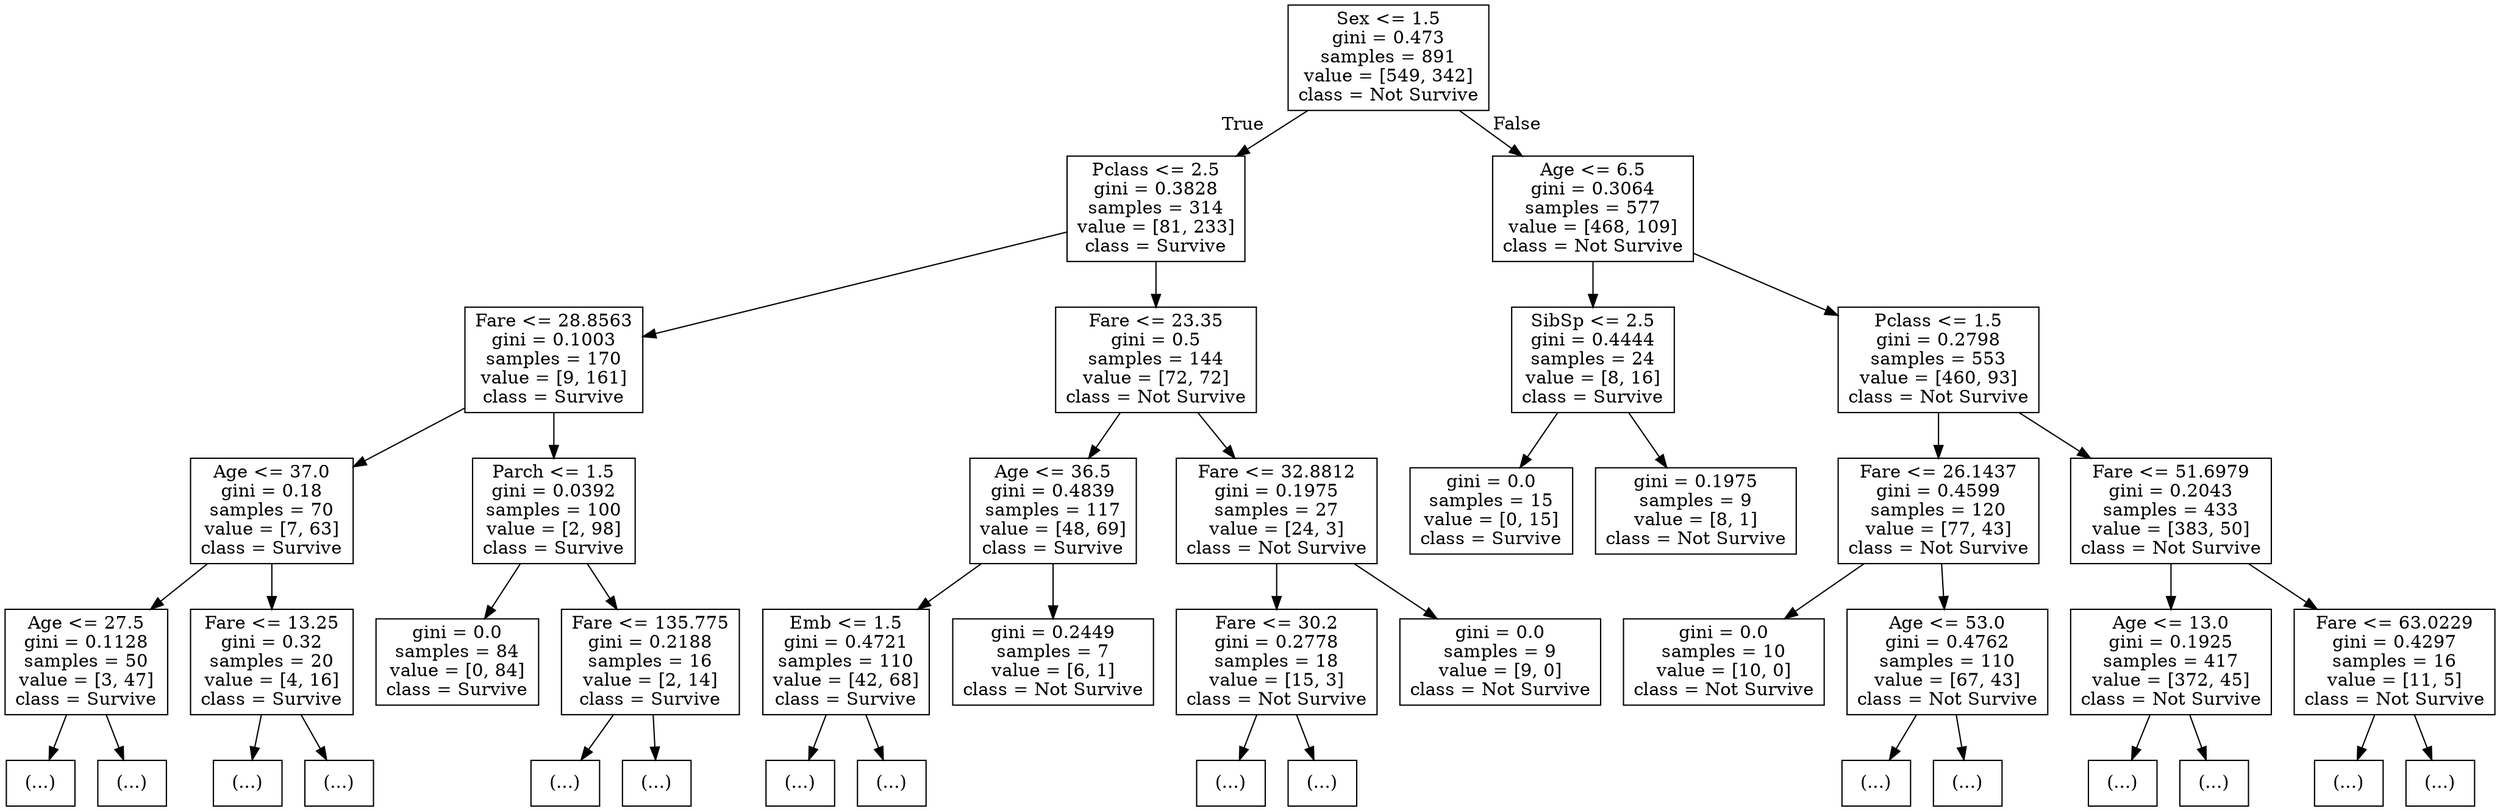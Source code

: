 digraph Tree {
node [shape=box] ;
0 [label="Sex <= 1.5\ngini = 0.473\nsamples = 891\nvalue = [549, 342]\nclass = Not Survive"] ;
1 [label="Pclass <= 2.5\ngini = 0.3828\nsamples = 314\nvalue = [81, 233]\nclass = Survive"] ;
0 -> 1 [labeldistance=2.5, labelangle=45, headlabel="True"] ;
2 [label="Fare <= 28.8563\ngini = 0.1003\nsamples = 170\nvalue = [9, 161]\nclass = Survive"] ;
1 -> 2 ;
3 [label="Age <= 37.0\ngini = 0.18\nsamples = 70\nvalue = [7, 63]\nclass = Survive"] ;
2 -> 3 ;
4 [label="Age <= 27.5\ngini = 0.1128\nsamples = 50\nvalue = [3, 47]\nclass = Survive"] ;
3 -> 4 ;
5 [label="(...)"] ;
4 -> 5 ;
8 [label="(...)"] ;
4 -> 8 ;
9 [label="Fare <= 13.25\ngini = 0.32\nsamples = 20\nvalue = [4, 16]\nclass = Survive"] ;
3 -> 9 ;
10 [label="(...)"] ;
9 -> 10 ;
11 [label="(...)"] ;
9 -> 11 ;
14 [label="Parch <= 1.5\ngini = 0.0392\nsamples = 100\nvalue = [2, 98]\nclass = Survive"] ;
2 -> 14 ;
15 [label="gini = 0.0\nsamples = 84\nvalue = [0, 84]\nclass = Survive"] ;
14 -> 15 ;
16 [label="Fare <= 135.775\ngini = 0.2188\nsamples = 16\nvalue = [2, 14]\nclass = Survive"] ;
14 -> 16 ;
17 [label="(...)"] ;
16 -> 17 ;
18 [label="(...)"] ;
16 -> 18 ;
19 [label="Fare <= 23.35\ngini = 0.5\nsamples = 144\nvalue = [72, 72]\nclass = Not Survive"] ;
1 -> 19 ;
20 [label="Age <= 36.5\ngini = 0.4839\nsamples = 117\nvalue = [48, 69]\nclass = Survive"] ;
19 -> 20 ;
21 [label="Emb <= 1.5\ngini = 0.4721\nsamples = 110\nvalue = [42, 68]\nclass = Survive"] ;
20 -> 21 ;
22 [label="(...)"] ;
21 -> 22 ;
25 [label="(...)"] ;
21 -> 25 ;
28 [label="gini = 0.2449\nsamples = 7\nvalue = [6, 1]\nclass = Not Survive"] ;
20 -> 28 ;
29 [label="Fare <= 32.8812\ngini = 0.1975\nsamples = 27\nvalue = [24, 3]\nclass = Not Survive"] ;
19 -> 29 ;
30 [label="Fare <= 30.2\ngini = 0.2778\nsamples = 18\nvalue = [15, 3]\nclass = Not Survive"] ;
29 -> 30 ;
31 [label="(...)"] ;
30 -> 31 ;
34 [label="(...)"] ;
30 -> 34 ;
35 [label="gini = 0.0\nsamples = 9\nvalue = [9, 0]\nclass = Not Survive"] ;
29 -> 35 ;
36 [label="Age <= 6.5\ngini = 0.3064\nsamples = 577\nvalue = [468, 109]\nclass = Not Survive"] ;
0 -> 36 [labeldistance=2.5, labelangle=-45, headlabel="False"] ;
37 [label="SibSp <= 2.5\ngini = 0.4444\nsamples = 24\nvalue = [8, 16]\nclass = Survive"] ;
36 -> 37 ;
38 [label="gini = 0.0\nsamples = 15\nvalue = [0, 15]\nclass = Survive"] ;
37 -> 38 ;
39 [label="gini = 0.1975\nsamples = 9\nvalue = [8, 1]\nclass = Not Survive"] ;
37 -> 39 ;
40 [label="Pclass <= 1.5\ngini = 0.2798\nsamples = 553\nvalue = [460, 93]\nclass = Not Survive"] ;
36 -> 40 ;
41 [label="Fare <= 26.1437\ngini = 0.4599\nsamples = 120\nvalue = [77, 43]\nclass = Not Survive"] ;
40 -> 41 ;
42 [label="gini = 0.0\nsamples = 10\nvalue = [10, 0]\nclass = Not Survive"] ;
41 -> 42 ;
43 [label="Age <= 53.0\ngini = 0.4762\nsamples = 110\nvalue = [67, 43]\nclass = Not Survive"] ;
41 -> 43 ;
44 [label="(...)"] ;
43 -> 44 ;
47 [label="(...)"] ;
43 -> 47 ;
50 [label="Fare <= 51.6979\ngini = 0.2043\nsamples = 433\nvalue = [383, 50]\nclass = Not Survive"] ;
40 -> 50 ;
51 [label="Age <= 13.0\ngini = 0.1925\nsamples = 417\nvalue = [372, 45]\nclass = Not Survive"] ;
50 -> 51 ;
52 [label="(...)"] ;
51 -> 52 ;
55 [label="(...)"] ;
51 -> 55 ;
58 [label="Fare <= 63.0229\ngini = 0.4297\nsamples = 16\nvalue = [11, 5]\nclass = Not Survive"] ;
50 -> 58 ;
59 [label="(...)"] ;
58 -> 59 ;
60 [label="(...)"] ;
58 -> 60 ;
}